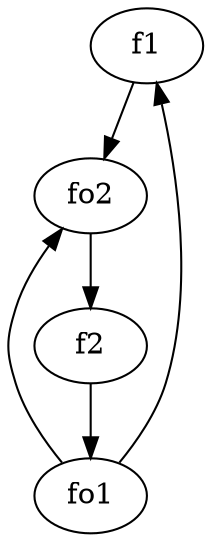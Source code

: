 strict digraph  {
f1;
f2;
fo1;
fo2;
f1 -> fo2  [weight=2];
f2 -> fo1  [weight=2];
fo1 -> f1  [weight=2];
fo1 -> fo2  [weight=2];
fo2 -> f2  [weight=2];
}

